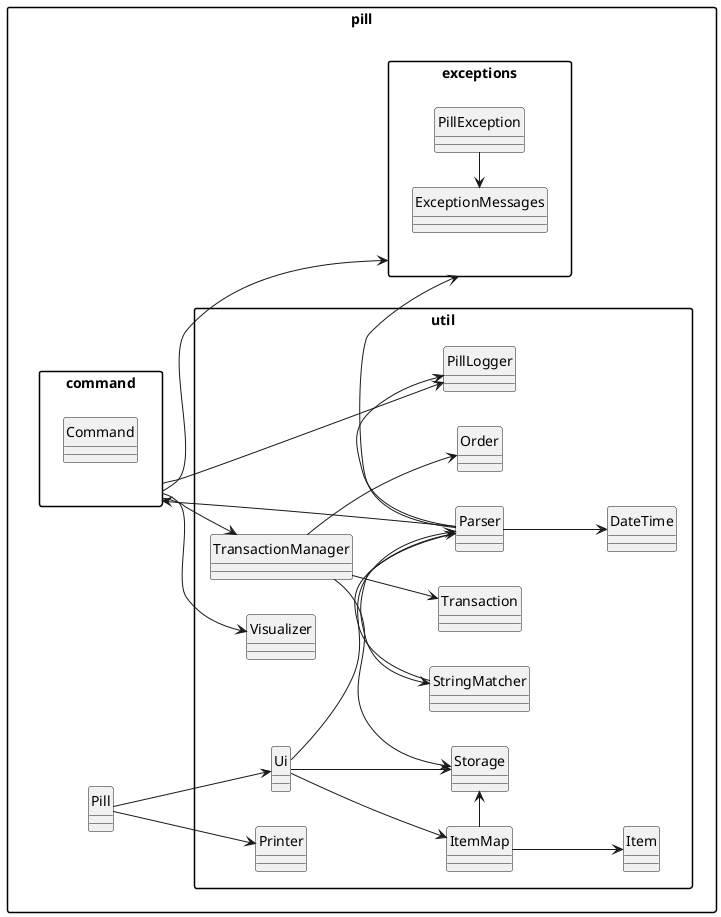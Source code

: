 ``` plantuml
@startuml

hide circle
skinparam packageStyle rectangle

left to right direction

package "pill" {
    class Pill

    package "util" {
        class Ui
        class Parser
        class StringMatcher
        class Printer
        class Storage
        class ItemMap
        class Item
        class DateTime
        class PillLogger
        class TransactionManager
        class Order
        class Transaction
        class Visualizer
    }

    package exceptions {
        class PillException
        class ExceptionMessages
    }
    package command {
        class Command
    }



    Pill --> Ui
    Pill --> Printer


    Ui --> Parser
    Ui --> ItemMap
    Ui --> Storage
    ItemMap --> Item


    Parser -> command
    Parser -up> StringMatcher
    Parser --> DateTime
    StringMatcher -> Parser
    Parser -> PillLogger
    command --> exceptions
    command --> TransactionManager
    command --> Visualizer
    command -> PillLogger
    Parser -> exceptions

    ItemMap -> Storage
    TransactionManager --> Storage
    TransactionManager --> Order
    TransactionManager --> Transaction

    PillException -left> ExceptionMessages

}



@enduml
```